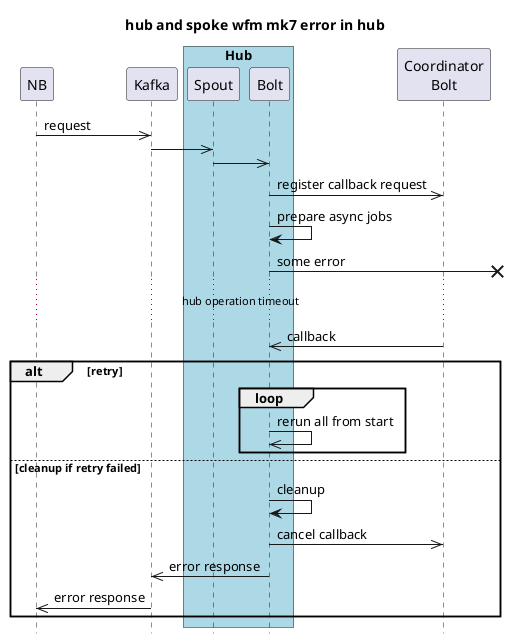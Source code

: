 @startuml
title hub and spoke wfm mk7 error in hub
hide footbox

participant NB
participant "Kafka" as bus

box "Hub" #LightBlue
    participant "Spout" as sp_hub
    participant "Bolt" as bolt_hub
end box

participant "Coordinator\nBolt" as coordinator



NB ->> bus : request
sp_hub <<- bus
sp_hub ->> bolt_hub
bolt_hub ->> coordinator : register callback request
bolt_hub -> bolt_hub : prepare async jobs

bolt_hub ->x] : some error
... hub operation timeout ...
coordinator ->> bolt_hub : callback
alt retry
    loop
        bolt_hub ->> bolt_hub: rerun all from start
    end
else cleanup if retry failed
    bolt_hub -> bolt_hub : cleanup
    bolt_hub ->> coordinator : cancel callback
    bolt_hub ->> bus: error response
    bus ->> NB: error response
end

@enduml